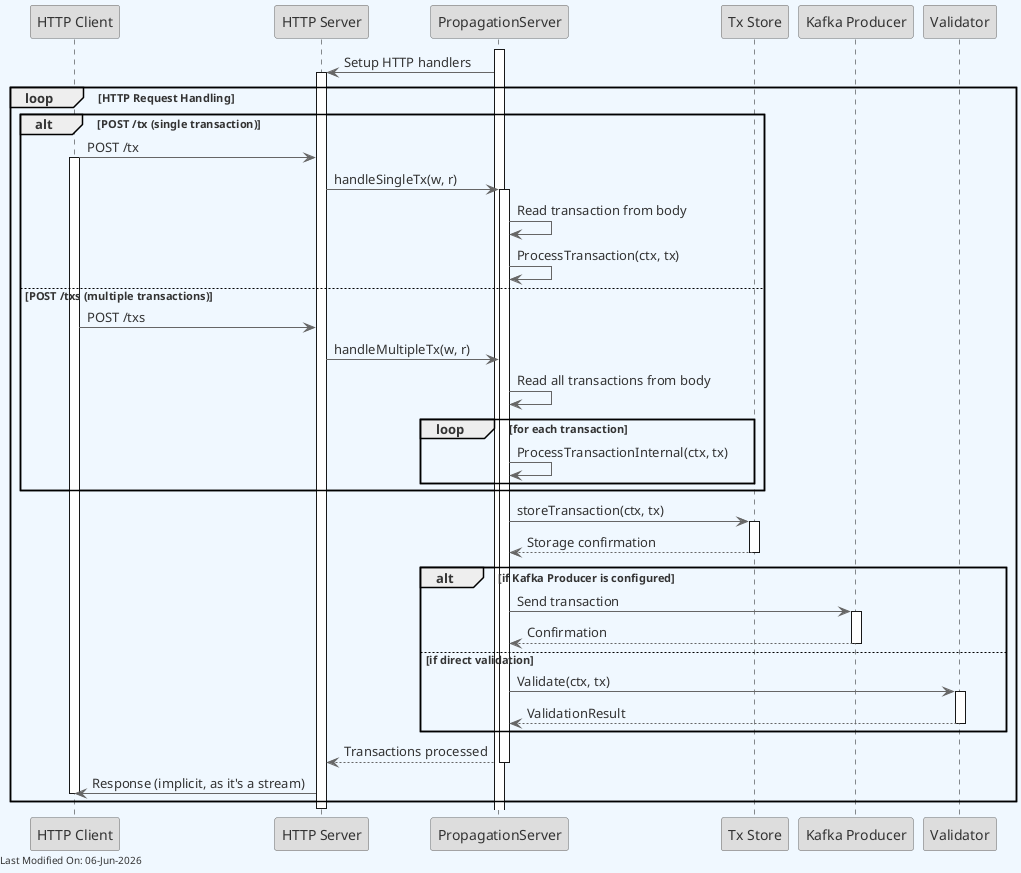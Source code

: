 @startuml
skinparam backgroundColor #F0F8FF
skinparam defaultFontColor #333333
skinparam arrowColor #666666

' Define borders for all elements
skinparam entity {
  BorderColor #666666
  BackgroundColor #DDDDDD
}

skinparam control {
  BorderColor #666666
  BackgroundColor #DDDDDD
}

skinparam participant {
  BorderColor #666666
  BackgroundColor #DDDDDD
}




participant "HTTP Client" as Client
participant "HTTP Server" as HTTP
participant "PropagationServer" as Server
participant "Tx Store" as TxStore
participant "Kafka Producer" as KafkaProducer
participant "Validator" as ValidationService

activate Server

Server -> HTTP: Setup HTTP handlers
activate HTTP

loop HTTP Request Handling
    alt POST /tx (single transaction)
        Client -> HTTP: POST /tx
        activate Client
        HTTP -> Server: handleSingleTx(w, r)
        activate Server
        Server -> Server: Read transaction from body
        Server -> Server: ProcessTransaction(ctx, tx)
    else POST /txs (multiple transactions)
        Client -> HTTP: POST /txs
        HTTP -> Server: handleMultipleTx(w, r)
        Server -> Server: Read all transactions from body
        loop for each transaction
            Server -> Server: ProcessTransactionInternal(ctx, tx)
        end
    end

        Server -> TxStore: storeTransaction(ctx, tx)
        activate TxStore
        TxStore --> Server: Storage confirmation
        deactivate TxStore

        alt if Kafka Producer is configured
            Server -> KafkaProducer: Send transaction
            activate KafkaProducer
            KafkaProducer --> Server: Confirmation
            deactivate KafkaProducer
        else if direct validation
            Server -> ValidationService: Validate(ctx, tx)
            activate ValidationService
            ValidationService --> Server: ValidationResult
            deactivate ValidationService
        end

        Server --> HTTP: Transactions processed
        deactivate Server
        HTTP -> Client: Response (implicit, as it's a stream)
        deactivate Client
end

deactivate HTTP

left footer Last Modified On: %date("dd-MMM-yyyy")

@enduml
